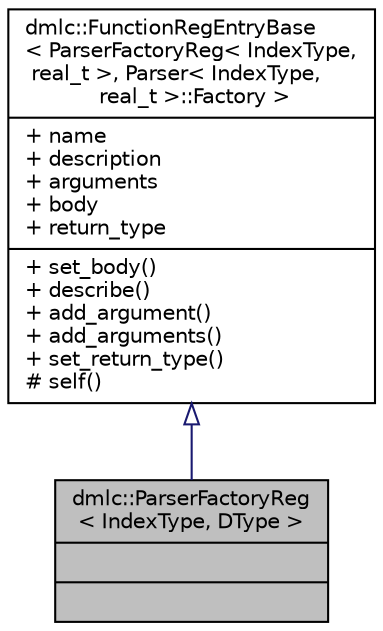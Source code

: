 digraph "dmlc::ParserFactoryReg&lt; IndexType, DType &gt;"
{
 // LATEX_PDF_SIZE
  edge [fontname="Helvetica",fontsize="10",labelfontname="Helvetica",labelfontsize="10"];
  node [fontname="Helvetica",fontsize="10",shape=record];
  Node1 [label="{dmlc::ParserFactoryReg\l\< IndexType, DType \>\n||}",height=0.2,width=0.4,color="black", fillcolor="grey75", style="filled", fontcolor="black",tooltip="registry entry of parser factory"];
  Node2 -> Node1 [dir="back",color="midnightblue",fontsize="10",style="solid",arrowtail="onormal",fontname="Helvetica"];
  Node2 [label="{dmlc::FunctionRegEntryBase\l\< ParserFactoryReg\< IndexType,\l real_t \>, Parser\< IndexType,\l real_t \>::Factory \>\n|+ name\l+ description\l+ arguments\l+ body\l+ return_type\l|+ set_body()\l+ describe()\l+ add_argument()\l+ add_arguments()\l+ set_return_type()\l# self()\l}",height=0.2,width=0.4,color="black", fillcolor="white", style="filled",URL="$classdmlc_1_1FunctionRegEntryBase.html",tooltip=" "];
}
